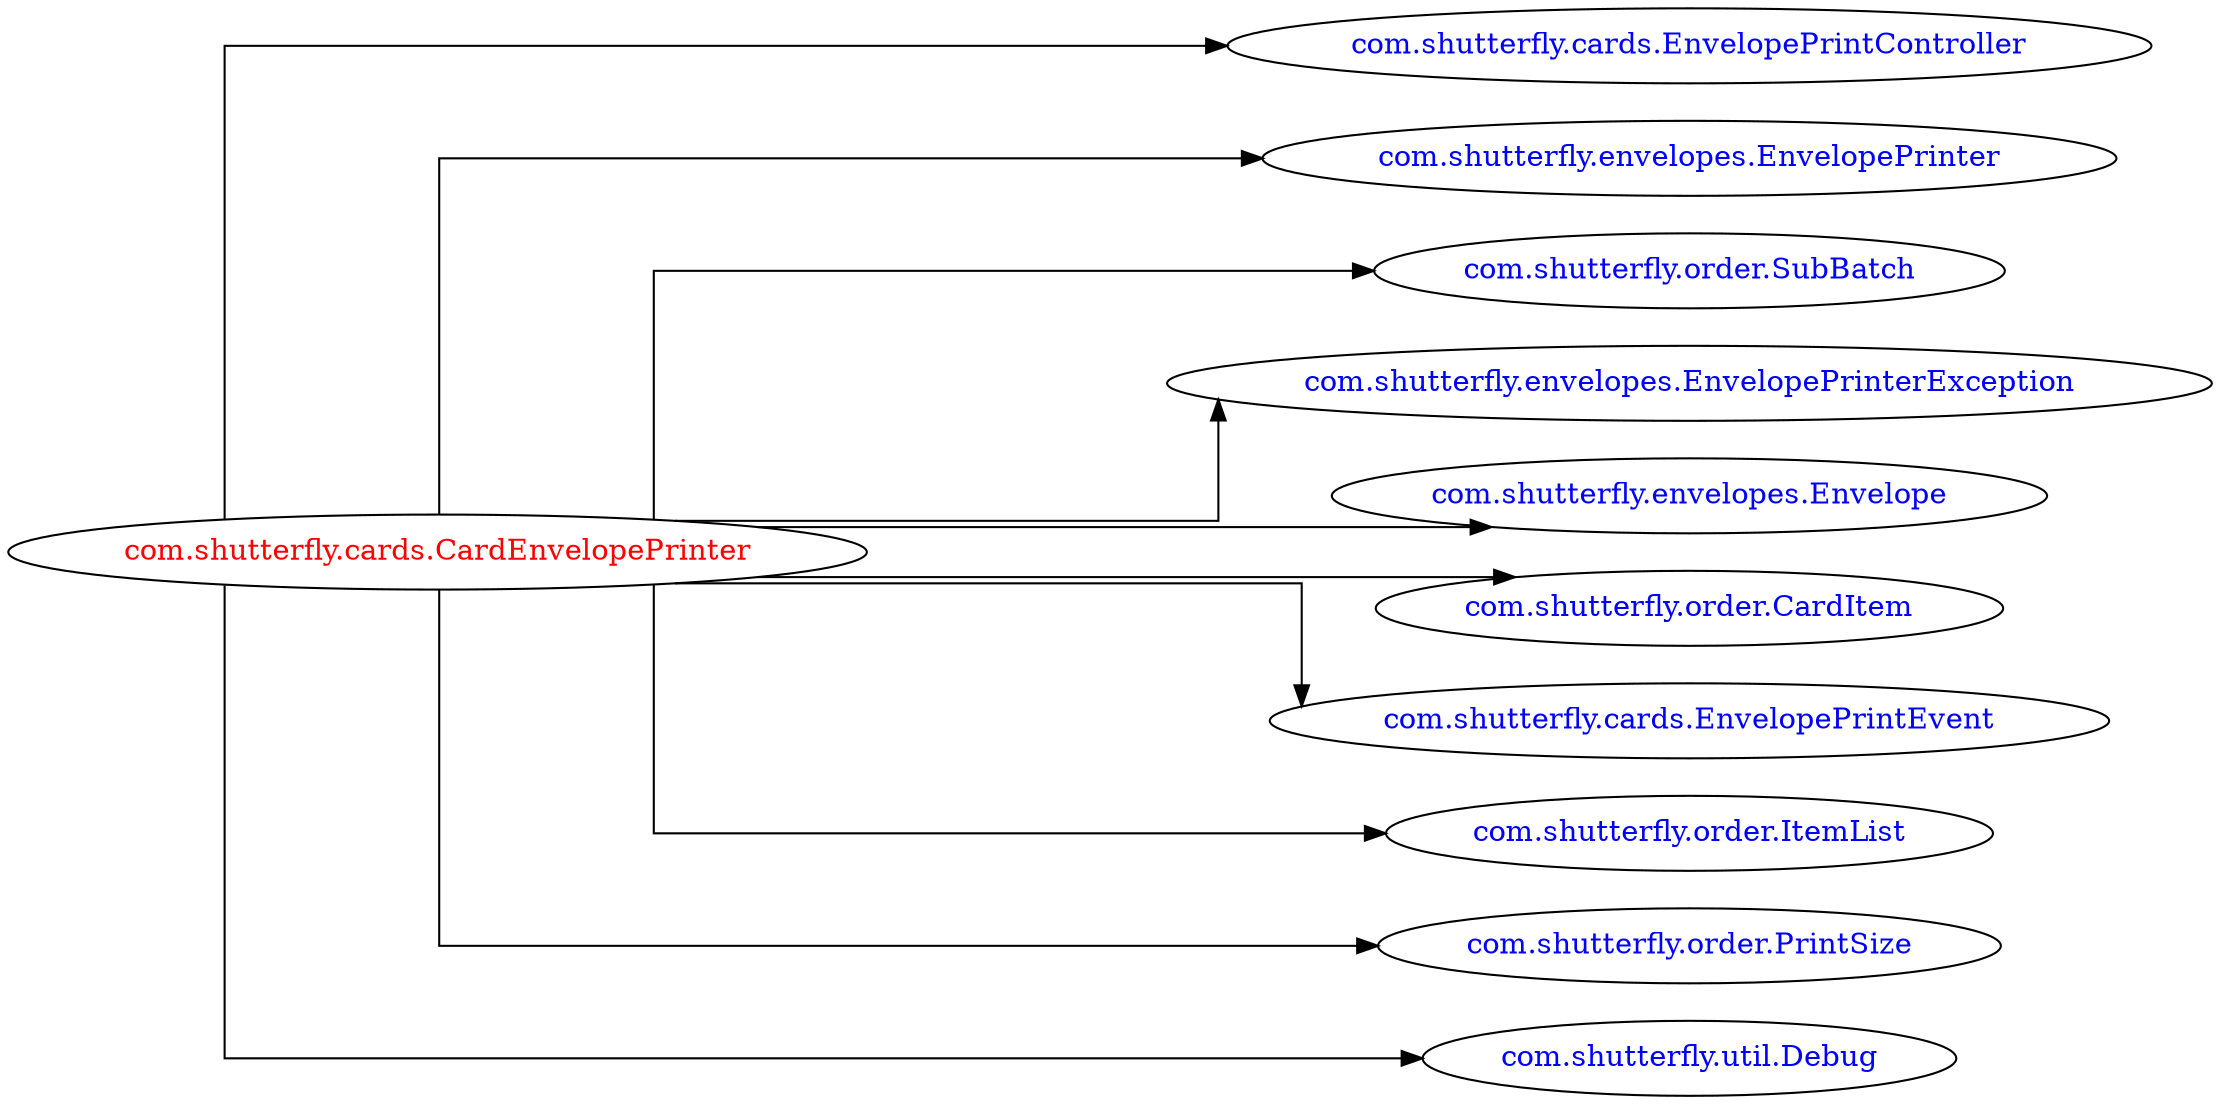 digraph dependencyGraph {
 concentrate=true;
 ranksep="2.0";
 rankdir="LR"; 
 splines="ortho";
"com.shutterfly.cards.CardEnvelopePrinter" [fontcolor="red"];
"com.shutterfly.cards.EnvelopePrintController" [ fontcolor="blue" ];
"com.shutterfly.cards.CardEnvelopePrinter"->"com.shutterfly.cards.EnvelopePrintController";
"com.shutterfly.envelopes.EnvelopePrinter" [ fontcolor="blue" ];
"com.shutterfly.cards.CardEnvelopePrinter"->"com.shutterfly.envelopes.EnvelopePrinter";
"com.shutterfly.order.SubBatch" [ fontcolor="blue" ];
"com.shutterfly.cards.CardEnvelopePrinter"->"com.shutterfly.order.SubBatch";
"com.shutterfly.envelopes.EnvelopePrinterException" [ fontcolor="blue" ];
"com.shutterfly.cards.CardEnvelopePrinter"->"com.shutterfly.envelopes.EnvelopePrinterException";
"com.shutterfly.envelopes.Envelope" [ fontcolor="blue" ];
"com.shutterfly.cards.CardEnvelopePrinter"->"com.shutterfly.envelopes.Envelope";
"com.shutterfly.order.CardItem" [ fontcolor="blue" ];
"com.shutterfly.cards.CardEnvelopePrinter"->"com.shutterfly.order.CardItem";
"com.shutterfly.cards.EnvelopePrintEvent" [ fontcolor="blue" ];
"com.shutterfly.cards.CardEnvelopePrinter"->"com.shutterfly.cards.EnvelopePrintEvent";
"com.shutterfly.order.ItemList" [ fontcolor="blue" ];
"com.shutterfly.cards.CardEnvelopePrinter"->"com.shutterfly.order.ItemList";
"com.shutterfly.order.PrintSize" [ fontcolor="blue" ];
"com.shutterfly.cards.CardEnvelopePrinter"->"com.shutterfly.order.PrintSize";
"com.shutterfly.util.Debug" [ fontcolor="blue" ];
"com.shutterfly.cards.CardEnvelopePrinter"->"com.shutterfly.util.Debug";
}